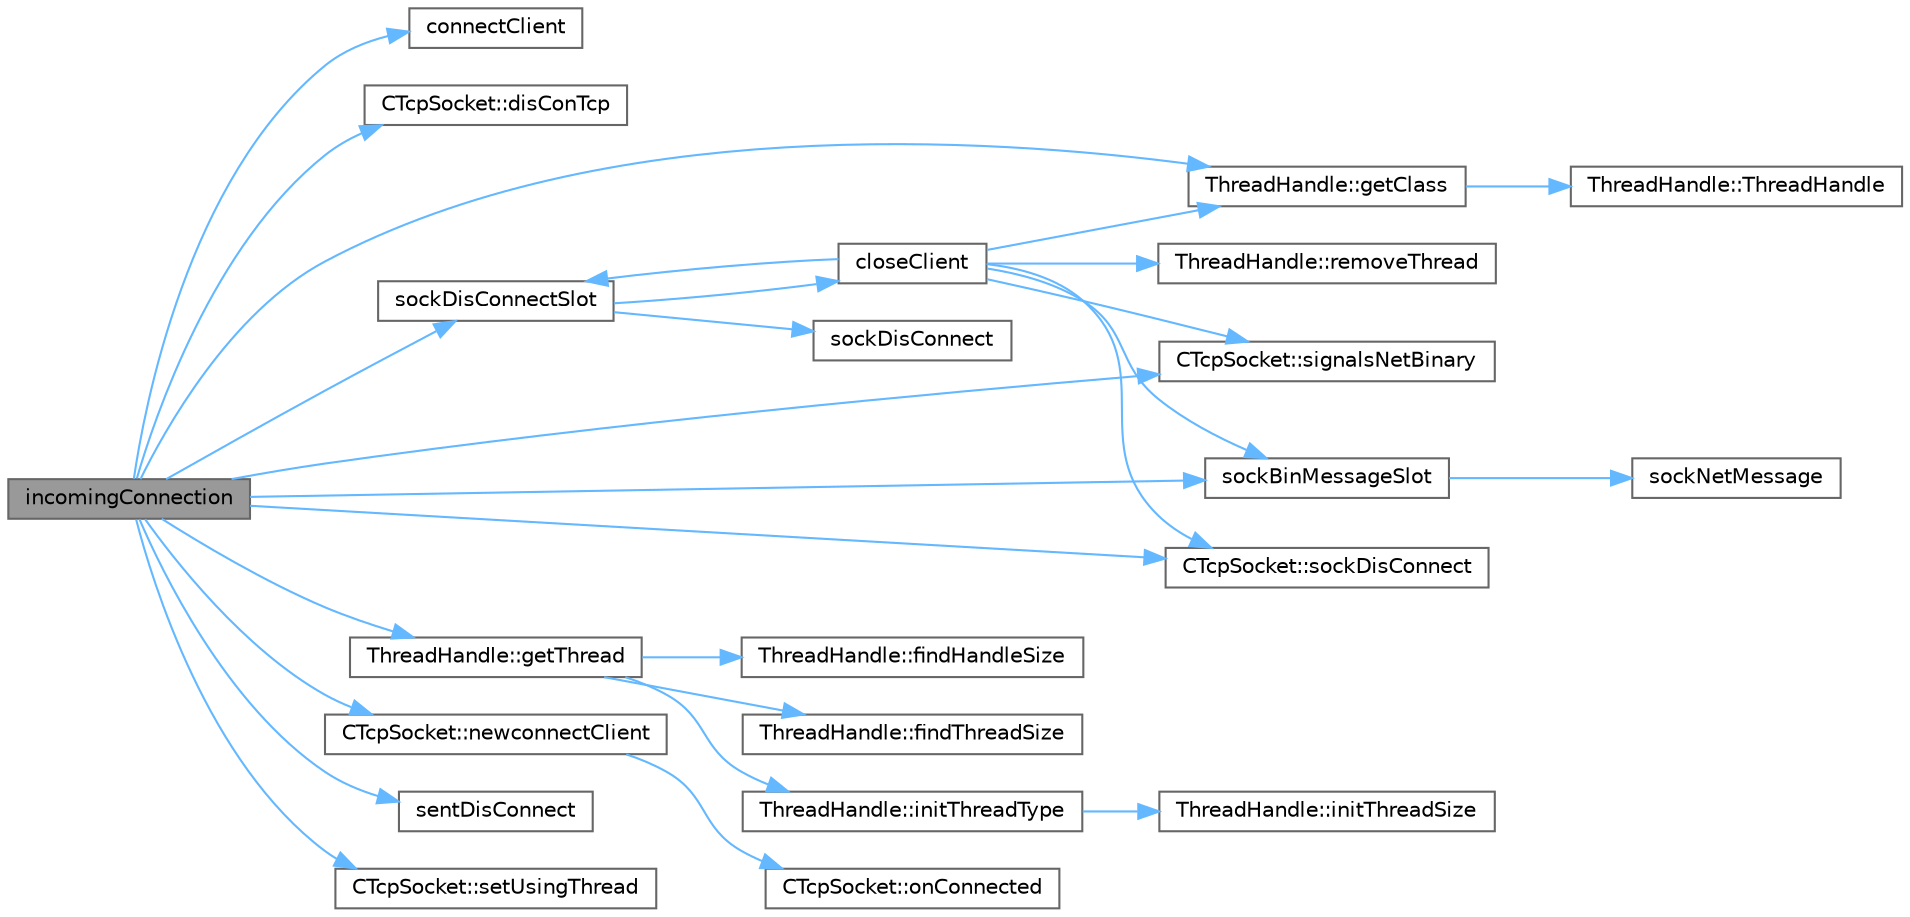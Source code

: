 digraph "incomingConnection"
{
 // LATEX_PDF_SIZE
  bgcolor="transparent";
  edge [fontname=Helvetica,fontsize=10,labelfontname=Helvetica,labelfontsize=10];
  node [fontname=Helvetica,fontsize=10,shape=box,height=0.2,width=0.4];
  rankdir="LR";
  Node1 [id="Node000001",label="incomingConnection",height=0.2,width=0.4,color="gray40", fillcolor="grey60", style="filled", fontcolor="black",tooltip="覆盖已获取多线程"];
  Node1 -> Node2 [id="edge1_Node000001_Node000002",color="steelblue1",style="solid",tooltip=" "];
  Node2 [id="Node000002",label="connectClient",height=0.2,width=0.4,color="grey40", fillcolor="white", style="filled",URL="$class_c_tcp_server.html#a5f8102e726a69644d1a7a943cf4c3d35",tooltip=" "];
  Node1 -> Node3 [id="edge2_Node000001_Node000003",color="steelblue1",style="solid",tooltip=" "];
  Node3 [id="Node000003",label="CTcpSocket::disConTcp",height=0.2,width=0.4,color="grey40", fillcolor="white", style="filled",URL="$class_c_tcp_socket.html#a5a0f4b8698ff513f6f2a36f8fe2367b6",tooltip="断开socket的连接"];
  Node1 -> Node4 [id="edge3_Node000001_Node000004",color="steelblue1",style="solid",tooltip=" "];
  Node4 [id="Node000004",label="ThreadHandle::getClass",height=0.2,width=0.4,color="grey40", fillcolor="white", style="filled",URL="$class_thread_handle.html#ad28ce2d8b771f377f46741b64eee292d",tooltip=" "];
  Node4 -> Node5 [id="edge4_Node000004_Node000005",color="steelblue1",style="solid",tooltip=" "];
  Node5 [id="Node000005",label="ThreadHandle::ThreadHandle",height=0.2,width=0.4,color="grey40", fillcolor="white", style="filled",URL="$class_thread_handle.html#aebf2d610a3a92180a8d1da5c8ebb4011",tooltip=" "];
  Node1 -> Node6 [id="edge5_Node000001_Node000006",color="steelblue1",style="solid",tooltip=" "];
  Node6 [id="Node000006",label="ThreadHandle::getThread",height=0.2,width=0.4,color="grey40", fillcolor="white", style="filled",URL="$class_thread_handle.html#a30a57a06887949e611bbeec4cb1e2fb7",tooltip=" "];
  Node6 -> Node7 [id="edge6_Node000006_Node000007",color="steelblue1",style="solid",tooltip=" "];
  Node7 [id="Node000007",label="ThreadHandle::findHandleSize",height=0.2,width=0.4,color="grey40", fillcolor="white", style="filled",URL="$class_thread_handle.html#ac8d6dd2a0ed1097bfc29d86db6786692",tooltip=" "];
  Node6 -> Node8 [id="edge7_Node000006_Node000008",color="steelblue1",style="solid",tooltip=" "];
  Node8 [id="Node000008",label="ThreadHandle::findThreadSize",height=0.2,width=0.4,color="grey40", fillcolor="white", style="filled",URL="$class_thread_handle.html#a061005ad9e72849713d54099ba8229ad",tooltip=" "];
  Node6 -> Node9 [id="edge8_Node000006_Node000009",color="steelblue1",style="solid",tooltip=" "];
  Node9 [id="Node000009",label="ThreadHandle::initThreadType",height=0.2,width=0.4,color="grey40", fillcolor="white", style="filled",URL="$class_thread_handle.html#a049cf031b1bde5fb39f80f526c1349ce",tooltip=" "];
  Node9 -> Node10 [id="edge9_Node000009_Node000010",color="steelblue1",style="solid",tooltip=" "];
  Node10 [id="Node000010",label="ThreadHandle::initThreadSize",height=0.2,width=0.4,color="grey40", fillcolor="white", style="filled",URL="$class_thread_handle.html#a90f095240a2a6b96bf2e5cf32033d1e2",tooltip=" "];
  Node1 -> Node11 [id="edge10_Node000001_Node000011",color="steelblue1",style="solid",tooltip=" "];
  Node11 [id="Node000011",label="CTcpSocket::newconnectClient",height=0.2,width=0.4,color="grey40", fillcolor="white", style="filled",URL="$class_c_tcp_socket.html#ac9ca2e4183a7d45904115cadddec132b",tooltip="发送新用户连接信息"];
  Node11 -> Node12 [id="edge11_Node000011_Node000012",color="steelblue1",style="solid",tooltip=" "];
  Node12 [id="Node000012",label="CTcpSocket::onConnected",height=0.2,width=0.4,color="grey40", fillcolor="white", style="filled",URL="$class_c_tcp_socket.html#a683f5665bf529328a56ade89e73c40b7",tooltip="处理连接成功"];
  Node1 -> Node13 [id="edge12_Node000001_Node000013",color="steelblue1",style="solid",tooltip=" "];
  Node13 [id="Node000013",label="sentDisConnect",height=0.2,width=0.4,color="grey40", fillcolor="white", style="filled",URL="$class_c_tcp_server.html#a5a529674e353df317f0e9497d0983ac6",tooltip=" "];
  Node1 -> Node14 [id="edge13_Node000001_Node000014",color="steelblue1",style="solid",tooltip=" "];
  Node14 [id="Node000014",label="CTcpSocket::setUsingThread",height=0.2,width=0.4,color="grey40", fillcolor="white", style="filled",URL="$class_c_tcp_socket.html#a3ccb5a0dc92a9646a3e0fb1601c08adb",tooltip="设置当前使用线程"];
  Node1 -> Node15 [id="edge14_Node000001_Node000015",color="steelblue1",style="solid",tooltip=" "];
  Node15 [id="Node000015",label="CTcpSocket::signalsNetBinary",height=0.2,width=0.4,color="grey40", fillcolor="white", style="filled",URL="$class_c_tcp_socket.html#afe5866cc6bdbd2261aab3baa87f4309a",tooltip="处理网络二进制消息"];
  Node1 -> Node16 [id="edge15_Node000001_Node000016",color="steelblue1",style="solid",tooltip=" "];
  Node16 [id="Node000016",label="sockBinMessageSlot",height=0.2,width=0.4,color="grey40", fillcolor="white", style="filled",URL="$class_c_tcp_server.html#a5adea3128cd4fa723acd38bb253cd8da",tooltip=" "];
  Node16 -> Node17 [id="edge16_Node000016_Node000017",color="steelblue1",style="solid",tooltip=" "];
  Node17 [id="Node000017",label="sockNetMessage",height=0.2,width=0.4,color="grey40", fillcolor="white", style="filled",URL="$class_c_tcp_server.html#a13574cf35ce070afdcd65537782c2d2d",tooltip=" "];
  Node1 -> Node18 [id="edge17_Node000001_Node000018",color="steelblue1",style="solid",tooltip=" "];
  Node18 [id="Node000018",label="CTcpSocket::sockDisConnect",height=0.2,width=0.4,color="grey40", fillcolor="white", style="filled",URL="$class_c_tcp_socket.html#a1ed5a5dccfa6f662ce0edb5aa4961d67",tooltip=" "];
  Node1 -> Node19 [id="edge18_Node000001_Node000019",color="steelblue1",style="solid",tooltip=" "];
  Node19 [id="Node000019",label="sockDisConnectSlot",height=0.2,width=0.4,color="grey40", fillcolor="white", style="filled",URL="$class_c_tcp_server.html#a912e3c6921d9bb6945c73142926de7d4",tooltip=" "];
  Node19 -> Node20 [id="edge19_Node000019_Node000020",color="steelblue1",style="solid",tooltip=" "];
  Node20 [id="Node000020",label="closeClient",height=0.2,width=0.4,color="grey40", fillcolor="white", style="filled",URL="$class_c_tcp_server.html#a79a0060f0b5d36f39a112b90b1cd79f3",tooltip="关闭指定的客户端"];
  Node20 -> Node4 [id="edge20_Node000020_Node000004",color="steelblue1",style="solid",tooltip=" "];
  Node20 -> Node21 [id="edge21_Node000020_Node000021",color="steelblue1",style="solid",tooltip=" "];
  Node21 [id="Node000021",label="ThreadHandle::removeThread",height=0.2,width=0.4,color="grey40", fillcolor="white", style="filled",URL="$class_thread_handle.html#a7021b8fcc7893486feeffc4bc645b4ff",tooltip=" "];
  Node20 -> Node15 [id="edge22_Node000020_Node000015",color="steelblue1",style="solid",tooltip=" "];
  Node20 -> Node16 [id="edge23_Node000020_Node000016",color="steelblue1",style="solid",tooltip=" "];
  Node20 -> Node18 [id="edge24_Node000020_Node000018",color="steelblue1",style="solid",tooltip=" "];
  Node20 -> Node19 [id="edge25_Node000020_Node000019",color="steelblue1",style="solid",tooltip=" "];
  Node19 -> Node22 [id="edge26_Node000019_Node000022",color="steelblue1",style="solid",tooltip=" "];
  Node22 [id="Node000022",label="sockDisConnect",height=0.2,width=0.4,color="grey40", fillcolor="white", style="filled",URL="$class_c_tcp_server.html#ad955201562ecc4f8916b20de749d3bc7",tooltip=" "];
}
